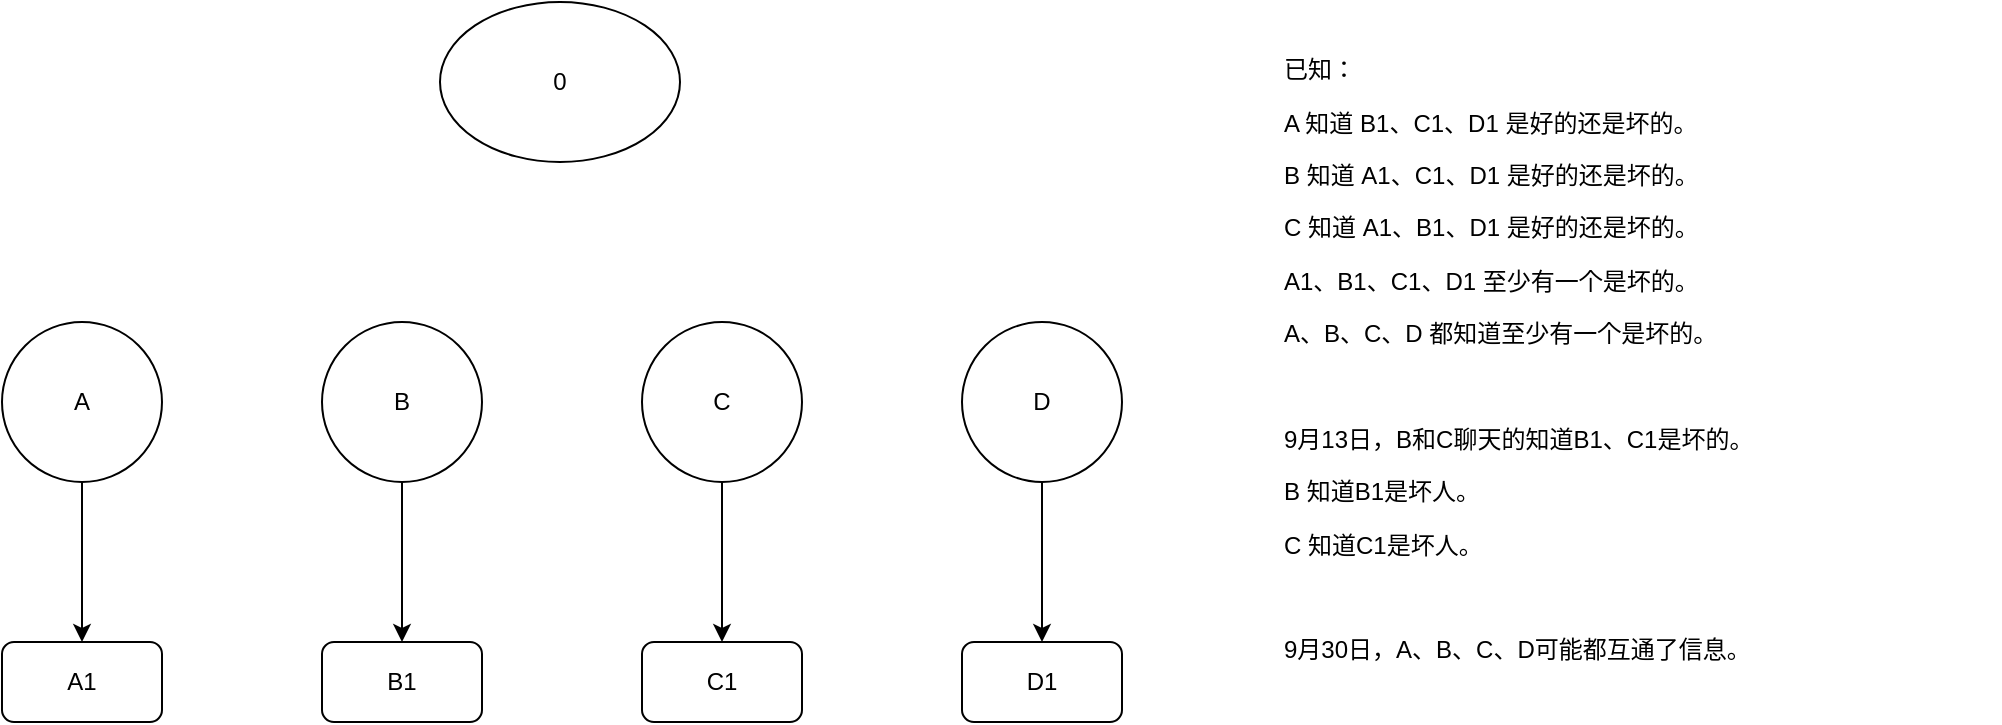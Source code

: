 <mxfile version="27.1.4">
  <diagram name="第 1 页" id="EFmBZRuirdAsGHDMGHzY">
    <mxGraphModel dx="1246" dy="590" grid="1" gridSize="10" guides="1" tooltips="1" connect="1" arrows="1" fold="1" page="1" pageScale="1" pageWidth="4800" pageHeight="4800" math="0" shadow="0">
      <root>
        <mxCell id="0" />
        <mxCell id="1" parent="0" />
        <mxCell id="g5C_LvDEkNhxmviA9g2l-10" style="edgeStyle=orthogonalEdgeStyle;rounded=0;orthogonalLoop=1;jettySize=auto;html=1;exitX=0.5;exitY=1;exitDx=0;exitDy=0;entryX=0.5;entryY=0;entryDx=0;entryDy=0;" edge="1" parent="1" source="g5C_LvDEkNhxmviA9g2l-1" target="g5C_LvDEkNhxmviA9g2l-6">
          <mxGeometry relative="1" as="geometry" />
        </mxCell>
        <mxCell id="g5C_LvDEkNhxmviA9g2l-1" value="A" style="ellipse;whiteSpace=wrap;html=1;aspect=fixed;" vertex="1" parent="1">
          <mxGeometry x="721" y="640" width="80" height="80" as="geometry" />
        </mxCell>
        <mxCell id="g5C_LvDEkNhxmviA9g2l-11" style="edgeStyle=orthogonalEdgeStyle;rounded=0;orthogonalLoop=1;jettySize=auto;html=1;exitX=0.5;exitY=1;exitDx=0;exitDy=0;entryX=0.5;entryY=0;entryDx=0;entryDy=0;" edge="1" parent="1" source="g5C_LvDEkNhxmviA9g2l-2" target="g5C_LvDEkNhxmviA9g2l-7">
          <mxGeometry relative="1" as="geometry" />
        </mxCell>
        <mxCell id="g5C_LvDEkNhxmviA9g2l-2" value="B" style="ellipse;whiteSpace=wrap;html=1;aspect=fixed;" vertex="1" parent="1">
          <mxGeometry x="881" y="640" width="80" height="80" as="geometry" />
        </mxCell>
        <mxCell id="g5C_LvDEkNhxmviA9g2l-12" style="edgeStyle=orthogonalEdgeStyle;rounded=0;orthogonalLoop=1;jettySize=auto;html=1;exitX=0.5;exitY=1;exitDx=0;exitDy=0;entryX=0.5;entryY=0;entryDx=0;entryDy=0;" edge="1" parent="1" source="g5C_LvDEkNhxmviA9g2l-3" target="g5C_LvDEkNhxmviA9g2l-8">
          <mxGeometry relative="1" as="geometry" />
        </mxCell>
        <mxCell id="g5C_LvDEkNhxmviA9g2l-3" value="C" style="ellipse;whiteSpace=wrap;html=1;aspect=fixed;" vertex="1" parent="1">
          <mxGeometry x="1041" y="640" width="80" height="80" as="geometry" />
        </mxCell>
        <mxCell id="g5C_LvDEkNhxmviA9g2l-13" style="edgeStyle=orthogonalEdgeStyle;rounded=0;orthogonalLoop=1;jettySize=auto;html=1;exitX=0.5;exitY=1;exitDx=0;exitDy=0;" edge="1" parent="1" source="g5C_LvDEkNhxmviA9g2l-4" target="g5C_LvDEkNhxmviA9g2l-9">
          <mxGeometry relative="1" as="geometry" />
        </mxCell>
        <mxCell id="g5C_LvDEkNhxmviA9g2l-4" value="D" style="ellipse;whiteSpace=wrap;html=1;aspect=fixed;" vertex="1" parent="1">
          <mxGeometry x="1201" y="640" width="80" height="80" as="geometry" />
        </mxCell>
        <mxCell id="g5C_LvDEkNhxmviA9g2l-5" value="0" style="ellipse;whiteSpace=wrap;html=1;" vertex="1" parent="1">
          <mxGeometry x="940" y="480" width="120" height="80" as="geometry" />
        </mxCell>
        <mxCell id="g5C_LvDEkNhxmviA9g2l-6" value="A1" style="rounded=1;whiteSpace=wrap;html=1;" vertex="1" parent="1">
          <mxGeometry x="721" y="800" width="80" height="40" as="geometry" />
        </mxCell>
        <mxCell id="g5C_LvDEkNhxmviA9g2l-7" value="B1" style="rounded=1;whiteSpace=wrap;html=1;" vertex="1" parent="1">
          <mxGeometry x="881" y="800" width="80" height="40" as="geometry" />
        </mxCell>
        <mxCell id="g5C_LvDEkNhxmviA9g2l-8" value="C1" style="rounded=1;whiteSpace=wrap;html=1;" vertex="1" parent="1">
          <mxGeometry x="1041" y="800" width="80" height="40" as="geometry" />
        </mxCell>
        <mxCell id="g5C_LvDEkNhxmviA9g2l-9" value="D1" style="rounded=1;whiteSpace=wrap;html=1;" vertex="1" parent="1">
          <mxGeometry x="1201" y="800" width="80" height="40" as="geometry" />
        </mxCell>
        <mxCell id="g5C_LvDEkNhxmviA9g2l-15" value="&lt;p&gt;已知：&lt;/p&gt;&lt;p&gt;A 知道 B1、C1、D1 是好的还是坏的。&lt;/p&gt;&lt;p&gt;B 知道 A1、C1、D1 是好的还是坏的。&lt;/p&gt;&lt;p&gt;C 知道 A1、B1、D1 是好的还是坏的。&lt;/p&gt;&lt;p&gt;A1、B1、C1、D1 至少有一个是坏的。&lt;/p&gt;&lt;p&gt;A、B、C、D 都知道至少有一个是坏的。&lt;/p&gt;&lt;p&gt;&lt;br&gt;&lt;/p&gt;&lt;p&gt;9月13日，B和C聊天的知道B1、C1是坏的。&lt;/p&gt;&lt;p&gt;B 知道B1是坏人。&lt;/p&gt;&lt;p&gt;C 知道C1是坏人。&lt;/p&gt;&lt;p&gt;&lt;br&gt;&lt;/p&gt;&lt;p&gt;9月30日，A、B、C、D可能都互通了信息。&lt;/p&gt;" style="text;html=1;align=left;verticalAlign=middle;whiteSpace=wrap;rounded=0;" vertex="1" parent="1">
          <mxGeometry x="1360" y="479" width="360" height="360" as="geometry" />
        </mxCell>
      </root>
    </mxGraphModel>
  </diagram>
</mxfile>
